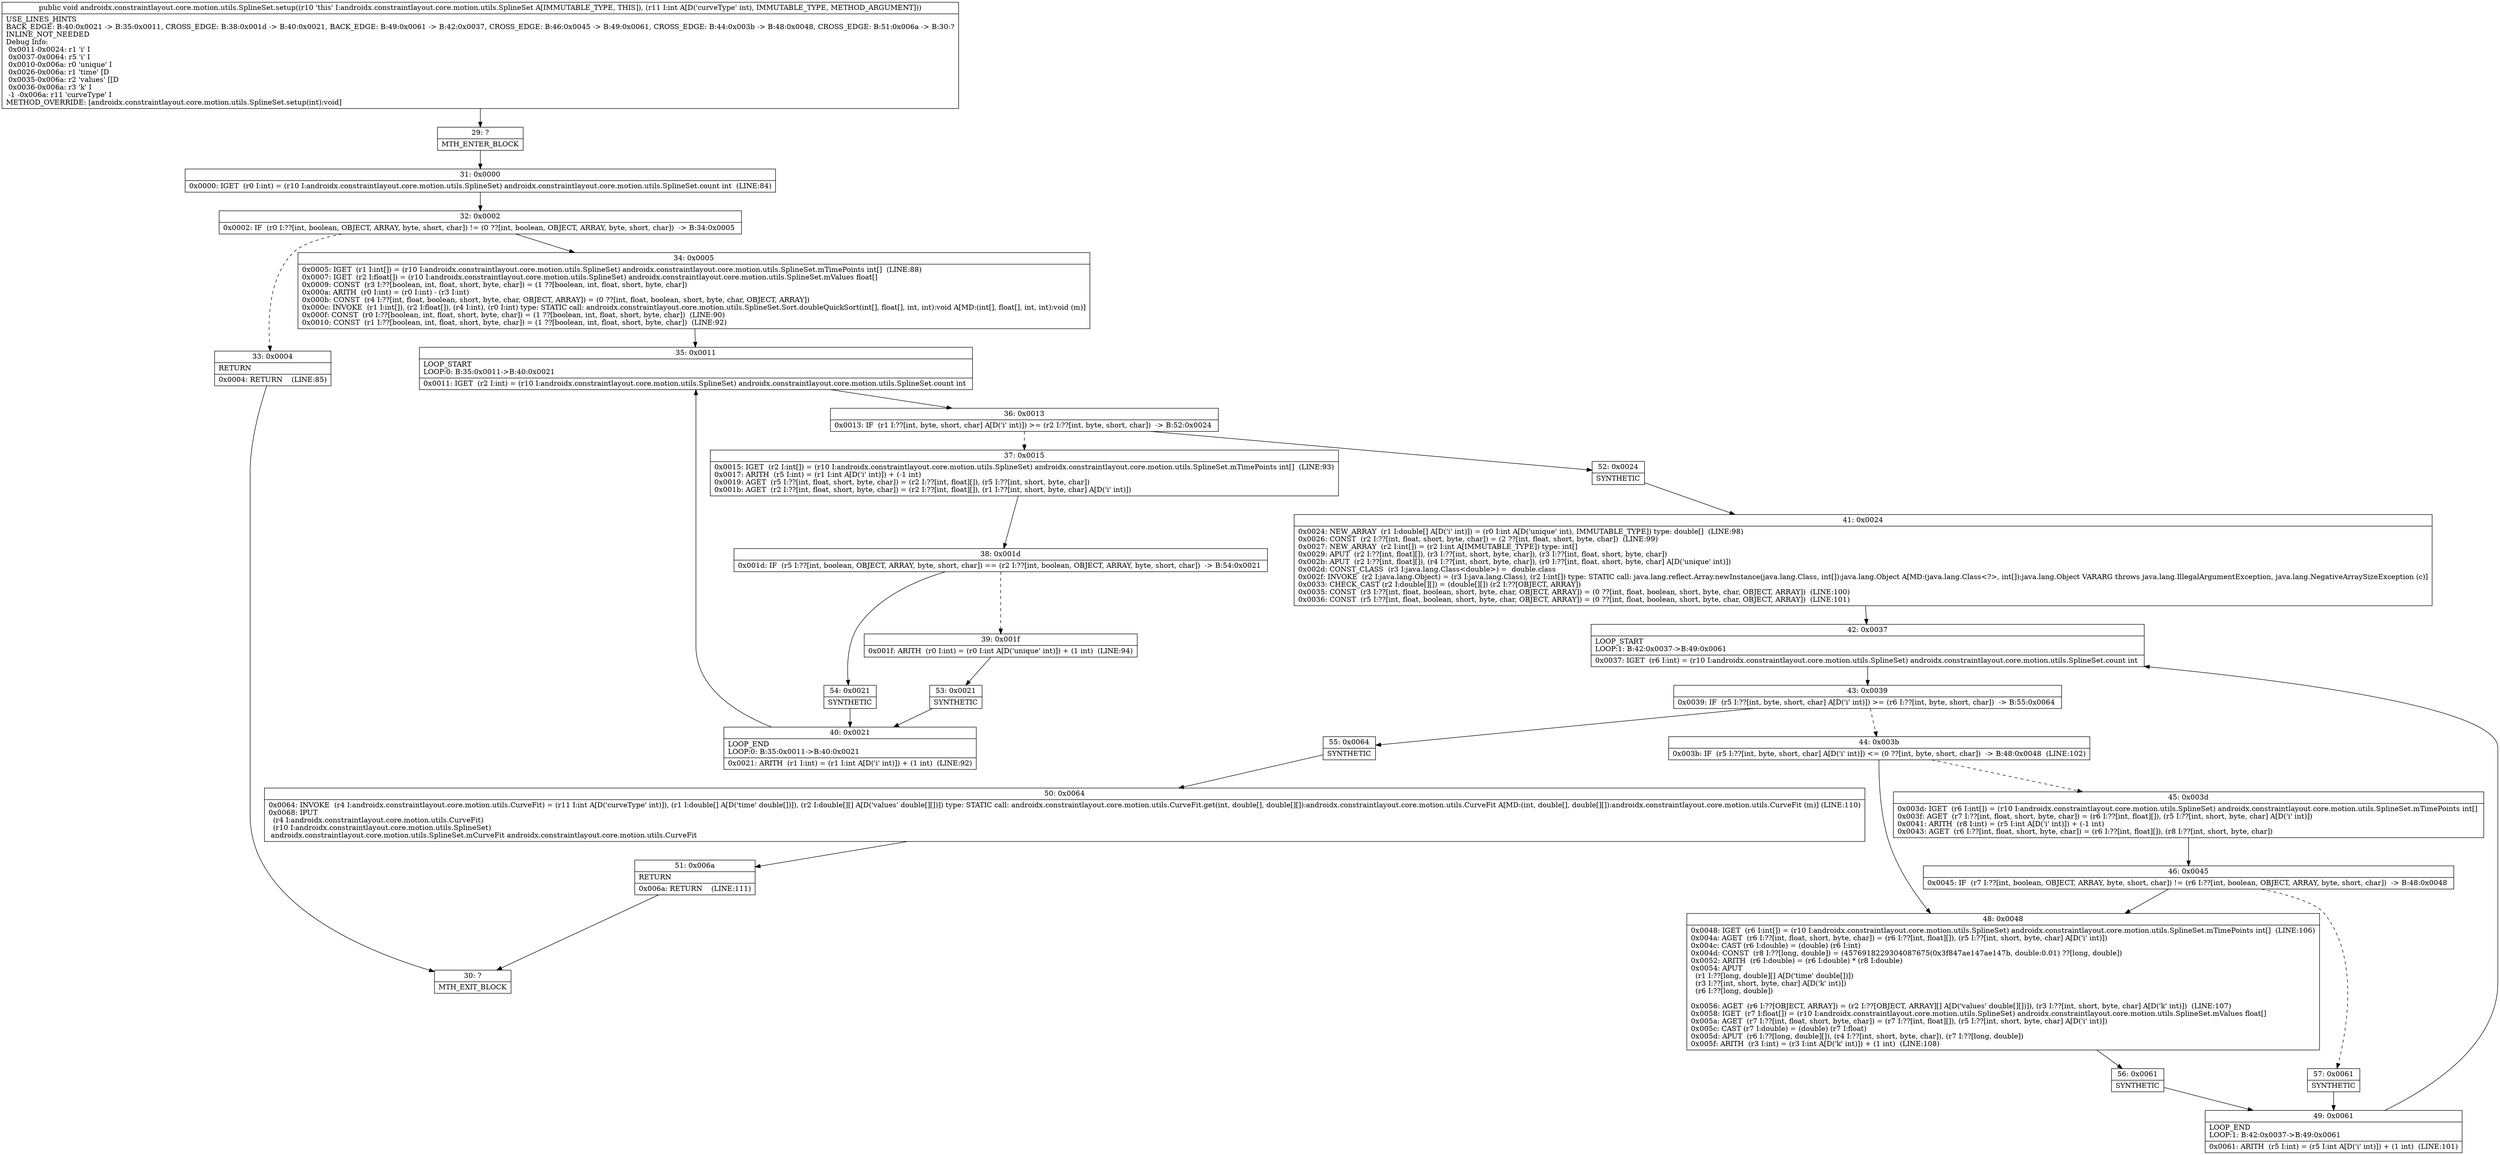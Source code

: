digraph "CFG forandroidx.constraintlayout.core.motion.utils.SplineSet.setup(I)V" {
Node_29 [shape=record,label="{29\:\ ?|MTH_ENTER_BLOCK\l}"];
Node_31 [shape=record,label="{31\:\ 0x0000|0x0000: IGET  (r0 I:int) = (r10 I:androidx.constraintlayout.core.motion.utils.SplineSet) androidx.constraintlayout.core.motion.utils.SplineSet.count int  (LINE:84)\l}"];
Node_32 [shape=record,label="{32\:\ 0x0002|0x0002: IF  (r0 I:??[int, boolean, OBJECT, ARRAY, byte, short, char]) != (0 ??[int, boolean, OBJECT, ARRAY, byte, short, char])  \-\> B:34:0x0005 \l}"];
Node_33 [shape=record,label="{33\:\ 0x0004|RETURN\l|0x0004: RETURN    (LINE:85)\l}"];
Node_30 [shape=record,label="{30\:\ ?|MTH_EXIT_BLOCK\l}"];
Node_34 [shape=record,label="{34\:\ 0x0005|0x0005: IGET  (r1 I:int[]) = (r10 I:androidx.constraintlayout.core.motion.utils.SplineSet) androidx.constraintlayout.core.motion.utils.SplineSet.mTimePoints int[]  (LINE:88)\l0x0007: IGET  (r2 I:float[]) = (r10 I:androidx.constraintlayout.core.motion.utils.SplineSet) androidx.constraintlayout.core.motion.utils.SplineSet.mValues float[] \l0x0009: CONST  (r3 I:??[boolean, int, float, short, byte, char]) = (1 ??[boolean, int, float, short, byte, char]) \l0x000a: ARITH  (r0 I:int) = (r0 I:int) \- (r3 I:int) \l0x000b: CONST  (r4 I:??[int, float, boolean, short, byte, char, OBJECT, ARRAY]) = (0 ??[int, float, boolean, short, byte, char, OBJECT, ARRAY]) \l0x000c: INVOKE  (r1 I:int[]), (r2 I:float[]), (r4 I:int), (r0 I:int) type: STATIC call: androidx.constraintlayout.core.motion.utils.SplineSet.Sort.doubleQuickSort(int[], float[], int, int):void A[MD:(int[], float[], int, int):void (m)]\l0x000f: CONST  (r0 I:??[boolean, int, float, short, byte, char]) = (1 ??[boolean, int, float, short, byte, char])  (LINE:90)\l0x0010: CONST  (r1 I:??[boolean, int, float, short, byte, char]) = (1 ??[boolean, int, float, short, byte, char])  (LINE:92)\l}"];
Node_35 [shape=record,label="{35\:\ 0x0011|LOOP_START\lLOOP:0: B:35:0x0011\-\>B:40:0x0021\l|0x0011: IGET  (r2 I:int) = (r10 I:androidx.constraintlayout.core.motion.utils.SplineSet) androidx.constraintlayout.core.motion.utils.SplineSet.count int \l}"];
Node_36 [shape=record,label="{36\:\ 0x0013|0x0013: IF  (r1 I:??[int, byte, short, char] A[D('i' int)]) \>= (r2 I:??[int, byte, short, char])  \-\> B:52:0x0024 \l}"];
Node_37 [shape=record,label="{37\:\ 0x0015|0x0015: IGET  (r2 I:int[]) = (r10 I:androidx.constraintlayout.core.motion.utils.SplineSet) androidx.constraintlayout.core.motion.utils.SplineSet.mTimePoints int[]  (LINE:93)\l0x0017: ARITH  (r5 I:int) = (r1 I:int A[D('i' int)]) + (\-1 int) \l0x0019: AGET  (r5 I:??[int, float, short, byte, char]) = (r2 I:??[int, float][]), (r5 I:??[int, short, byte, char]) \l0x001b: AGET  (r2 I:??[int, float, short, byte, char]) = (r2 I:??[int, float][]), (r1 I:??[int, short, byte, char] A[D('i' int)]) \l}"];
Node_38 [shape=record,label="{38\:\ 0x001d|0x001d: IF  (r5 I:??[int, boolean, OBJECT, ARRAY, byte, short, char]) == (r2 I:??[int, boolean, OBJECT, ARRAY, byte, short, char])  \-\> B:54:0x0021 \l}"];
Node_39 [shape=record,label="{39\:\ 0x001f|0x001f: ARITH  (r0 I:int) = (r0 I:int A[D('unique' int)]) + (1 int)  (LINE:94)\l}"];
Node_53 [shape=record,label="{53\:\ 0x0021|SYNTHETIC\l}"];
Node_40 [shape=record,label="{40\:\ 0x0021|LOOP_END\lLOOP:0: B:35:0x0011\-\>B:40:0x0021\l|0x0021: ARITH  (r1 I:int) = (r1 I:int A[D('i' int)]) + (1 int)  (LINE:92)\l}"];
Node_54 [shape=record,label="{54\:\ 0x0021|SYNTHETIC\l}"];
Node_52 [shape=record,label="{52\:\ 0x0024|SYNTHETIC\l}"];
Node_41 [shape=record,label="{41\:\ 0x0024|0x0024: NEW_ARRAY  (r1 I:double[] A[D('i' int)]) = (r0 I:int A[D('unique' int), IMMUTABLE_TYPE]) type: double[]  (LINE:98)\l0x0026: CONST  (r2 I:??[int, float, short, byte, char]) = (2 ??[int, float, short, byte, char])  (LINE:99)\l0x0027: NEW_ARRAY  (r2 I:int[]) = (r2 I:int A[IMMUTABLE_TYPE]) type: int[] \l0x0029: APUT  (r2 I:??[int, float][]), (r3 I:??[int, short, byte, char]), (r3 I:??[int, float, short, byte, char]) \l0x002b: APUT  (r2 I:??[int, float][]), (r4 I:??[int, short, byte, char]), (r0 I:??[int, float, short, byte, char] A[D('unique' int)]) \l0x002d: CONST_CLASS  (r3 I:java.lang.Class\<double\>) =  double.class \l0x002f: INVOKE  (r2 I:java.lang.Object) = (r3 I:java.lang.Class), (r2 I:int[]) type: STATIC call: java.lang.reflect.Array.newInstance(java.lang.Class, int[]):java.lang.Object A[MD:(java.lang.Class\<?\>, int[]):java.lang.Object VARARG throws java.lang.IllegalArgumentException, java.lang.NegativeArraySizeException (c)]\l0x0033: CHECK_CAST (r2 I:double[][]) = (double[][]) (r2 I:??[OBJECT, ARRAY]) \l0x0035: CONST  (r3 I:??[int, float, boolean, short, byte, char, OBJECT, ARRAY]) = (0 ??[int, float, boolean, short, byte, char, OBJECT, ARRAY])  (LINE:100)\l0x0036: CONST  (r5 I:??[int, float, boolean, short, byte, char, OBJECT, ARRAY]) = (0 ??[int, float, boolean, short, byte, char, OBJECT, ARRAY])  (LINE:101)\l}"];
Node_42 [shape=record,label="{42\:\ 0x0037|LOOP_START\lLOOP:1: B:42:0x0037\-\>B:49:0x0061\l|0x0037: IGET  (r6 I:int) = (r10 I:androidx.constraintlayout.core.motion.utils.SplineSet) androidx.constraintlayout.core.motion.utils.SplineSet.count int \l}"];
Node_43 [shape=record,label="{43\:\ 0x0039|0x0039: IF  (r5 I:??[int, byte, short, char] A[D('i' int)]) \>= (r6 I:??[int, byte, short, char])  \-\> B:55:0x0064 \l}"];
Node_44 [shape=record,label="{44\:\ 0x003b|0x003b: IF  (r5 I:??[int, byte, short, char] A[D('i' int)]) \<= (0 ??[int, byte, short, char])  \-\> B:48:0x0048  (LINE:102)\l}"];
Node_45 [shape=record,label="{45\:\ 0x003d|0x003d: IGET  (r6 I:int[]) = (r10 I:androidx.constraintlayout.core.motion.utils.SplineSet) androidx.constraintlayout.core.motion.utils.SplineSet.mTimePoints int[] \l0x003f: AGET  (r7 I:??[int, float, short, byte, char]) = (r6 I:??[int, float][]), (r5 I:??[int, short, byte, char] A[D('i' int)]) \l0x0041: ARITH  (r8 I:int) = (r5 I:int A[D('i' int)]) + (\-1 int) \l0x0043: AGET  (r6 I:??[int, float, short, byte, char]) = (r6 I:??[int, float][]), (r8 I:??[int, short, byte, char]) \l}"];
Node_46 [shape=record,label="{46\:\ 0x0045|0x0045: IF  (r7 I:??[int, boolean, OBJECT, ARRAY, byte, short, char]) != (r6 I:??[int, boolean, OBJECT, ARRAY, byte, short, char])  \-\> B:48:0x0048 \l}"];
Node_57 [shape=record,label="{57\:\ 0x0061|SYNTHETIC\l}"];
Node_49 [shape=record,label="{49\:\ 0x0061|LOOP_END\lLOOP:1: B:42:0x0037\-\>B:49:0x0061\l|0x0061: ARITH  (r5 I:int) = (r5 I:int A[D('i' int)]) + (1 int)  (LINE:101)\l}"];
Node_48 [shape=record,label="{48\:\ 0x0048|0x0048: IGET  (r6 I:int[]) = (r10 I:androidx.constraintlayout.core.motion.utils.SplineSet) androidx.constraintlayout.core.motion.utils.SplineSet.mTimePoints int[]  (LINE:106)\l0x004a: AGET  (r6 I:??[int, float, short, byte, char]) = (r6 I:??[int, float][]), (r5 I:??[int, short, byte, char] A[D('i' int)]) \l0x004c: CAST (r6 I:double) = (double) (r6 I:int) \l0x004d: CONST  (r8 I:??[long, double]) = (4576918229304087675(0x3f847ae147ae147b, double:0.01) ??[long, double]) \l0x0052: ARITH  (r6 I:double) = (r6 I:double) * (r8 I:double) \l0x0054: APUT  \l  (r1 I:??[long, double][] A[D('time' double[])])\l  (r3 I:??[int, short, byte, char] A[D('k' int)])\l  (r6 I:??[long, double])\l \l0x0056: AGET  (r6 I:??[OBJECT, ARRAY]) = (r2 I:??[OBJECT, ARRAY][] A[D('values' double[][])]), (r3 I:??[int, short, byte, char] A[D('k' int)])  (LINE:107)\l0x0058: IGET  (r7 I:float[]) = (r10 I:androidx.constraintlayout.core.motion.utils.SplineSet) androidx.constraintlayout.core.motion.utils.SplineSet.mValues float[] \l0x005a: AGET  (r7 I:??[int, float, short, byte, char]) = (r7 I:??[int, float][]), (r5 I:??[int, short, byte, char] A[D('i' int)]) \l0x005c: CAST (r7 I:double) = (double) (r7 I:float) \l0x005d: APUT  (r6 I:??[long, double][]), (r4 I:??[int, short, byte, char]), (r7 I:??[long, double]) \l0x005f: ARITH  (r3 I:int) = (r3 I:int A[D('k' int)]) + (1 int)  (LINE:108)\l}"];
Node_56 [shape=record,label="{56\:\ 0x0061|SYNTHETIC\l}"];
Node_55 [shape=record,label="{55\:\ 0x0064|SYNTHETIC\l}"];
Node_50 [shape=record,label="{50\:\ 0x0064|0x0064: INVOKE  (r4 I:androidx.constraintlayout.core.motion.utils.CurveFit) = (r11 I:int A[D('curveType' int)]), (r1 I:double[] A[D('time' double[])]), (r2 I:double[][] A[D('values' double[][])]) type: STATIC call: androidx.constraintlayout.core.motion.utils.CurveFit.get(int, double[], double[][]):androidx.constraintlayout.core.motion.utils.CurveFit A[MD:(int, double[], double[][]):androidx.constraintlayout.core.motion.utils.CurveFit (m)] (LINE:110)\l0x0068: IPUT  \l  (r4 I:androidx.constraintlayout.core.motion.utils.CurveFit)\l  (r10 I:androidx.constraintlayout.core.motion.utils.SplineSet)\l androidx.constraintlayout.core.motion.utils.SplineSet.mCurveFit androidx.constraintlayout.core.motion.utils.CurveFit \l}"];
Node_51 [shape=record,label="{51\:\ 0x006a|RETURN\l|0x006a: RETURN    (LINE:111)\l}"];
MethodNode[shape=record,label="{public void androidx.constraintlayout.core.motion.utils.SplineSet.setup((r10 'this' I:androidx.constraintlayout.core.motion.utils.SplineSet A[IMMUTABLE_TYPE, THIS]), (r11 I:int A[D('curveType' int), IMMUTABLE_TYPE, METHOD_ARGUMENT]))  | USE_LINES_HINTS\lBACK_EDGE: B:40:0x0021 \-\> B:35:0x0011, CROSS_EDGE: B:38:0x001d \-\> B:40:0x0021, BACK_EDGE: B:49:0x0061 \-\> B:42:0x0037, CROSS_EDGE: B:46:0x0045 \-\> B:49:0x0061, CROSS_EDGE: B:44:0x003b \-\> B:48:0x0048, CROSS_EDGE: B:51:0x006a \-\> B:30:?\lINLINE_NOT_NEEDED\lDebug Info:\l  0x0011\-0x0024: r1 'i' I\l  0x0037\-0x0064: r5 'i' I\l  0x0010\-0x006a: r0 'unique' I\l  0x0026\-0x006a: r1 'time' [D\l  0x0035\-0x006a: r2 'values' [[D\l  0x0036\-0x006a: r3 'k' I\l  \-1 \-0x006a: r11 'curveType' I\lMETHOD_OVERRIDE: [androidx.constraintlayout.core.motion.utils.SplineSet.setup(int):void]\l}"];
MethodNode -> Node_29;Node_29 -> Node_31;
Node_31 -> Node_32;
Node_32 -> Node_33[style=dashed];
Node_32 -> Node_34;
Node_33 -> Node_30;
Node_34 -> Node_35;
Node_35 -> Node_36;
Node_36 -> Node_37[style=dashed];
Node_36 -> Node_52;
Node_37 -> Node_38;
Node_38 -> Node_39[style=dashed];
Node_38 -> Node_54;
Node_39 -> Node_53;
Node_53 -> Node_40;
Node_40 -> Node_35;
Node_54 -> Node_40;
Node_52 -> Node_41;
Node_41 -> Node_42;
Node_42 -> Node_43;
Node_43 -> Node_44[style=dashed];
Node_43 -> Node_55;
Node_44 -> Node_45[style=dashed];
Node_44 -> Node_48;
Node_45 -> Node_46;
Node_46 -> Node_48;
Node_46 -> Node_57[style=dashed];
Node_57 -> Node_49;
Node_49 -> Node_42;
Node_48 -> Node_56;
Node_56 -> Node_49;
Node_55 -> Node_50;
Node_50 -> Node_51;
Node_51 -> Node_30;
}

